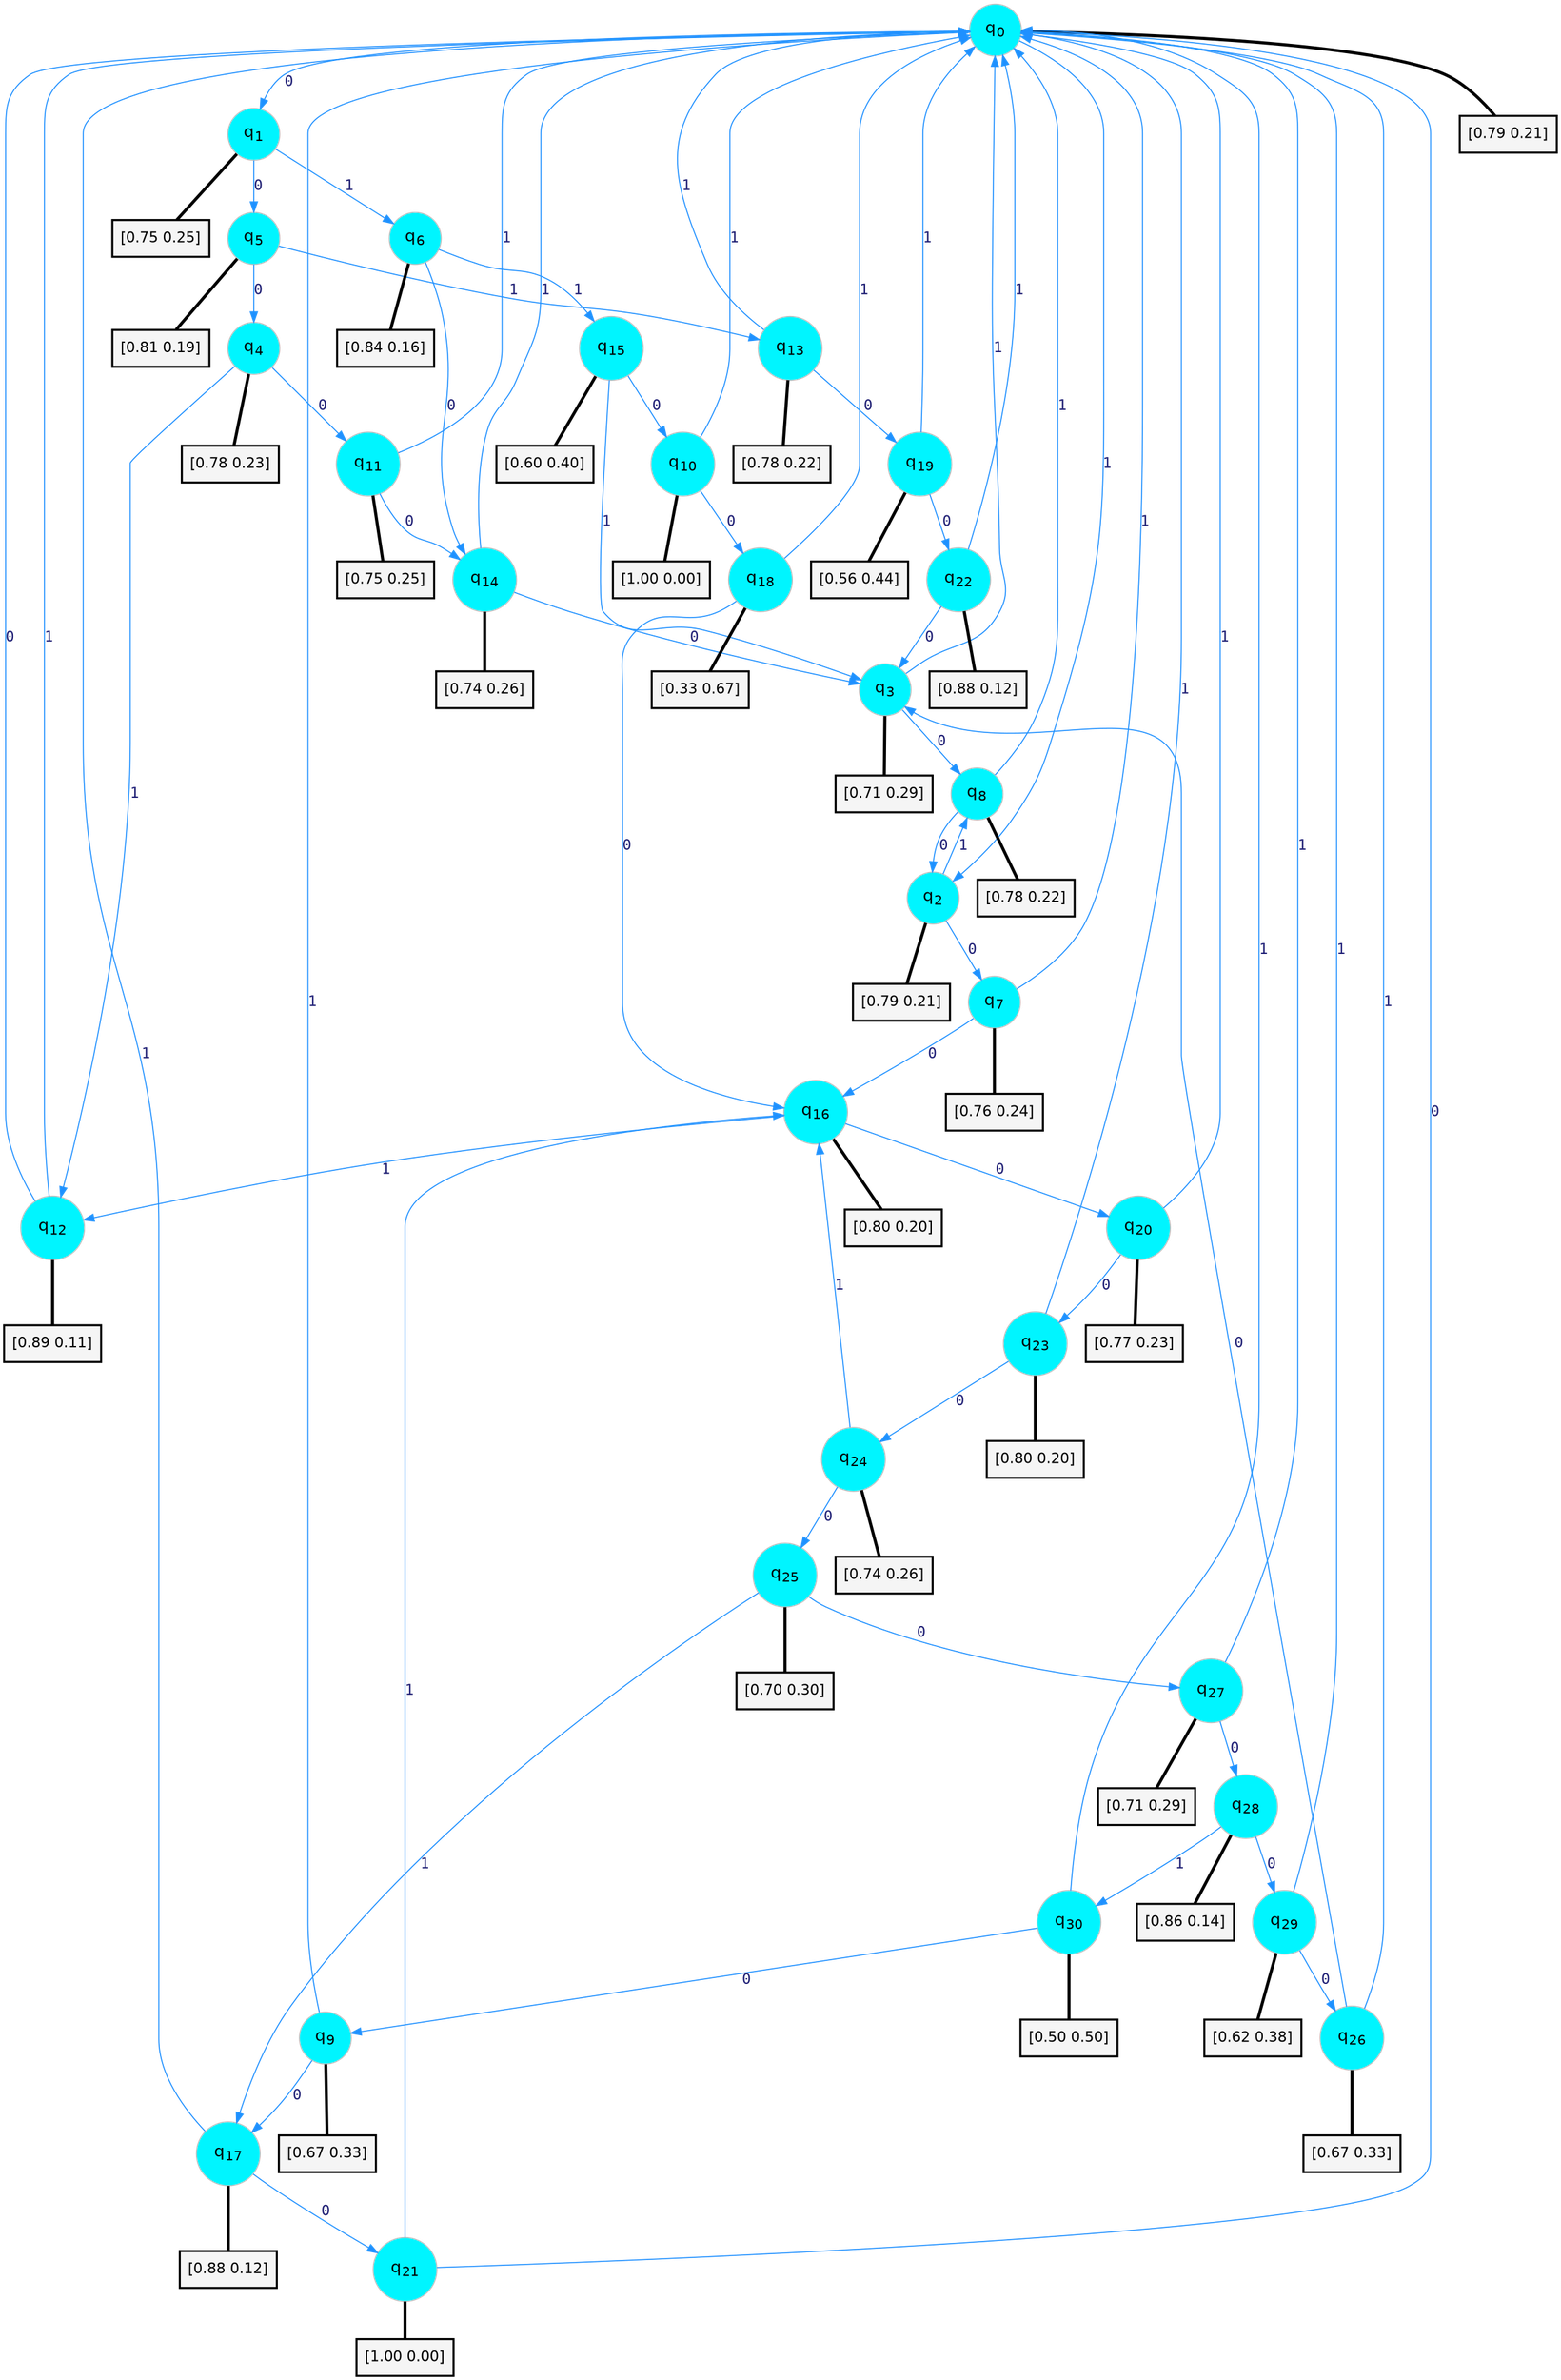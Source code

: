 digraph G {
graph [
bgcolor=transparent, dpi=300, rankdir=TD, size="40,25"];
node [
color=gray, fillcolor=turquoise1, fontcolor=black, fontname=Helvetica, fontsize=16, fontweight=bold, shape=circle, style=filled];
edge [
arrowsize=1, color=dodgerblue1, fontcolor=midnightblue, fontname=courier, fontweight=bold, penwidth=1, style=solid, weight=20];
0[label=<q<SUB>0</SUB>>];
1[label=<q<SUB>1</SUB>>];
2[label=<q<SUB>2</SUB>>];
3[label=<q<SUB>3</SUB>>];
4[label=<q<SUB>4</SUB>>];
5[label=<q<SUB>5</SUB>>];
6[label=<q<SUB>6</SUB>>];
7[label=<q<SUB>7</SUB>>];
8[label=<q<SUB>8</SUB>>];
9[label=<q<SUB>9</SUB>>];
10[label=<q<SUB>10</SUB>>];
11[label=<q<SUB>11</SUB>>];
12[label=<q<SUB>12</SUB>>];
13[label=<q<SUB>13</SUB>>];
14[label=<q<SUB>14</SUB>>];
15[label=<q<SUB>15</SUB>>];
16[label=<q<SUB>16</SUB>>];
17[label=<q<SUB>17</SUB>>];
18[label=<q<SUB>18</SUB>>];
19[label=<q<SUB>19</SUB>>];
20[label=<q<SUB>20</SUB>>];
21[label=<q<SUB>21</SUB>>];
22[label=<q<SUB>22</SUB>>];
23[label=<q<SUB>23</SUB>>];
24[label=<q<SUB>24</SUB>>];
25[label=<q<SUB>25</SUB>>];
26[label=<q<SUB>26</SUB>>];
27[label=<q<SUB>27</SUB>>];
28[label=<q<SUB>28</SUB>>];
29[label=<q<SUB>29</SUB>>];
30[label=<q<SUB>30</SUB>>];
31[label="[0.79 0.21]", shape=box,fontcolor=black, fontname=Helvetica, fontsize=14, penwidth=2, fillcolor=whitesmoke,color=black];
32[label="[0.75 0.25]", shape=box,fontcolor=black, fontname=Helvetica, fontsize=14, penwidth=2, fillcolor=whitesmoke,color=black];
33[label="[0.79 0.21]", shape=box,fontcolor=black, fontname=Helvetica, fontsize=14, penwidth=2, fillcolor=whitesmoke,color=black];
34[label="[0.71 0.29]", shape=box,fontcolor=black, fontname=Helvetica, fontsize=14, penwidth=2, fillcolor=whitesmoke,color=black];
35[label="[0.78 0.23]", shape=box,fontcolor=black, fontname=Helvetica, fontsize=14, penwidth=2, fillcolor=whitesmoke,color=black];
36[label="[0.81 0.19]", shape=box,fontcolor=black, fontname=Helvetica, fontsize=14, penwidth=2, fillcolor=whitesmoke,color=black];
37[label="[0.84 0.16]", shape=box,fontcolor=black, fontname=Helvetica, fontsize=14, penwidth=2, fillcolor=whitesmoke,color=black];
38[label="[0.76 0.24]", shape=box,fontcolor=black, fontname=Helvetica, fontsize=14, penwidth=2, fillcolor=whitesmoke,color=black];
39[label="[0.78 0.22]", shape=box,fontcolor=black, fontname=Helvetica, fontsize=14, penwidth=2, fillcolor=whitesmoke,color=black];
40[label="[0.67 0.33]", shape=box,fontcolor=black, fontname=Helvetica, fontsize=14, penwidth=2, fillcolor=whitesmoke,color=black];
41[label="[1.00 0.00]", shape=box,fontcolor=black, fontname=Helvetica, fontsize=14, penwidth=2, fillcolor=whitesmoke,color=black];
42[label="[0.75 0.25]", shape=box,fontcolor=black, fontname=Helvetica, fontsize=14, penwidth=2, fillcolor=whitesmoke,color=black];
43[label="[0.89 0.11]", shape=box,fontcolor=black, fontname=Helvetica, fontsize=14, penwidth=2, fillcolor=whitesmoke,color=black];
44[label="[0.78 0.22]", shape=box,fontcolor=black, fontname=Helvetica, fontsize=14, penwidth=2, fillcolor=whitesmoke,color=black];
45[label="[0.74 0.26]", shape=box,fontcolor=black, fontname=Helvetica, fontsize=14, penwidth=2, fillcolor=whitesmoke,color=black];
46[label="[0.60 0.40]", shape=box,fontcolor=black, fontname=Helvetica, fontsize=14, penwidth=2, fillcolor=whitesmoke,color=black];
47[label="[0.80 0.20]", shape=box,fontcolor=black, fontname=Helvetica, fontsize=14, penwidth=2, fillcolor=whitesmoke,color=black];
48[label="[0.88 0.12]", shape=box,fontcolor=black, fontname=Helvetica, fontsize=14, penwidth=2, fillcolor=whitesmoke,color=black];
49[label="[0.33 0.67]", shape=box,fontcolor=black, fontname=Helvetica, fontsize=14, penwidth=2, fillcolor=whitesmoke,color=black];
50[label="[0.56 0.44]", shape=box,fontcolor=black, fontname=Helvetica, fontsize=14, penwidth=2, fillcolor=whitesmoke,color=black];
51[label="[0.77 0.23]", shape=box,fontcolor=black, fontname=Helvetica, fontsize=14, penwidth=2, fillcolor=whitesmoke,color=black];
52[label="[1.00 0.00]", shape=box,fontcolor=black, fontname=Helvetica, fontsize=14, penwidth=2, fillcolor=whitesmoke,color=black];
53[label="[0.88 0.12]", shape=box,fontcolor=black, fontname=Helvetica, fontsize=14, penwidth=2, fillcolor=whitesmoke,color=black];
54[label="[0.80 0.20]", shape=box,fontcolor=black, fontname=Helvetica, fontsize=14, penwidth=2, fillcolor=whitesmoke,color=black];
55[label="[0.74 0.26]", shape=box,fontcolor=black, fontname=Helvetica, fontsize=14, penwidth=2, fillcolor=whitesmoke,color=black];
56[label="[0.70 0.30]", shape=box,fontcolor=black, fontname=Helvetica, fontsize=14, penwidth=2, fillcolor=whitesmoke,color=black];
57[label="[0.67 0.33]", shape=box,fontcolor=black, fontname=Helvetica, fontsize=14, penwidth=2, fillcolor=whitesmoke,color=black];
58[label="[0.71 0.29]", shape=box,fontcolor=black, fontname=Helvetica, fontsize=14, penwidth=2, fillcolor=whitesmoke,color=black];
59[label="[0.86 0.14]", shape=box,fontcolor=black, fontname=Helvetica, fontsize=14, penwidth=2, fillcolor=whitesmoke,color=black];
60[label="[0.62 0.38]", shape=box,fontcolor=black, fontname=Helvetica, fontsize=14, penwidth=2, fillcolor=whitesmoke,color=black];
61[label="[0.50 0.50]", shape=box,fontcolor=black, fontname=Helvetica, fontsize=14, penwidth=2, fillcolor=whitesmoke,color=black];
0->1 [label=0];
0->2 [label=1];
0->31 [arrowhead=none, penwidth=3,color=black];
1->5 [label=0];
1->6 [label=1];
1->32 [arrowhead=none, penwidth=3,color=black];
2->7 [label=0];
2->8 [label=1];
2->33 [arrowhead=none, penwidth=3,color=black];
3->8 [label=0];
3->0 [label=1];
3->34 [arrowhead=none, penwidth=3,color=black];
4->11 [label=0];
4->12 [label=1];
4->35 [arrowhead=none, penwidth=3,color=black];
5->4 [label=0];
5->13 [label=1];
5->36 [arrowhead=none, penwidth=3,color=black];
6->14 [label=0];
6->15 [label=1];
6->37 [arrowhead=none, penwidth=3,color=black];
7->16 [label=0];
7->0 [label=1];
7->38 [arrowhead=none, penwidth=3,color=black];
8->2 [label=0];
8->0 [label=1];
8->39 [arrowhead=none, penwidth=3,color=black];
9->17 [label=0];
9->0 [label=1];
9->40 [arrowhead=none, penwidth=3,color=black];
10->18 [label=0];
10->0 [label=1];
10->41 [arrowhead=none, penwidth=3,color=black];
11->14 [label=0];
11->0 [label=1];
11->42 [arrowhead=none, penwidth=3,color=black];
12->0 [label=0];
12->0 [label=1];
12->43 [arrowhead=none, penwidth=3,color=black];
13->19 [label=0];
13->0 [label=1];
13->44 [arrowhead=none, penwidth=3,color=black];
14->3 [label=0];
14->0 [label=1];
14->45 [arrowhead=none, penwidth=3,color=black];
15->10 [label=0];
15->3 [label=1];
15->46 [arrowhead=none, penwidth=3,color=black];
16->20 [label=0];
16->12 [label=1];
16->47 [arrowhead=none, penwidth=3,color=black];
17->21 [label=0];
17->0 [label=1];
17->48 [arrowhead=none, penwidth=3,color=black];
18->16 [label=0];
18->0 [label=1];
18->49 [arrowhead=none, penwidth=3,color=black];
19->22 [label=0];
19->0 [label=1];
19->50 [arrowhead=none, penwidth=3,color=black];
20->23 [label=0];
20->0 [label=1];
20->51 [arrowhead=none, penwidth=3,color=black];
21->0 [label=0];
21->16 [label=1];
21->52 [arrowhead=none, penwidth=3,color=black];
22->3 [label=0];
22->0 [label=1];
22->53 [arrowhead=none, penwidth=3,color=black];
23->24 [label=0];
23->0 [label=1];
23->54 [arrowhead=none, penwidth=3,color=black];
24->25 [label=0];
24->16 [label=1];
24->55 [arrowhead=none, penwidth=3,color=black];
25->27 [label=0];
25->17 [label=1];
25->56 [arrowhead=none, penwidth=3,color=black];
26->3 [label=0];
26->0 [label=1];
26->57 [arrowhead=none, penwidth=3,color=black];
27->28 [label=0];
27->0 [label=1];
27->58 [arrowhead=none, penwidth=3,color=black];
28->29 [label=0];
28->30 [label=1];
28->59 [arrowhead=none, penwidth=3,color=black];
29->26 [label=0];
29->0 [label=1];
29->60 [arrowhead=none, penwidth=3,color=black];
30->9 [label=0];
30->0 [label=1];
30->61 [arrowhead=none, penwidth=3,color=black];
}
